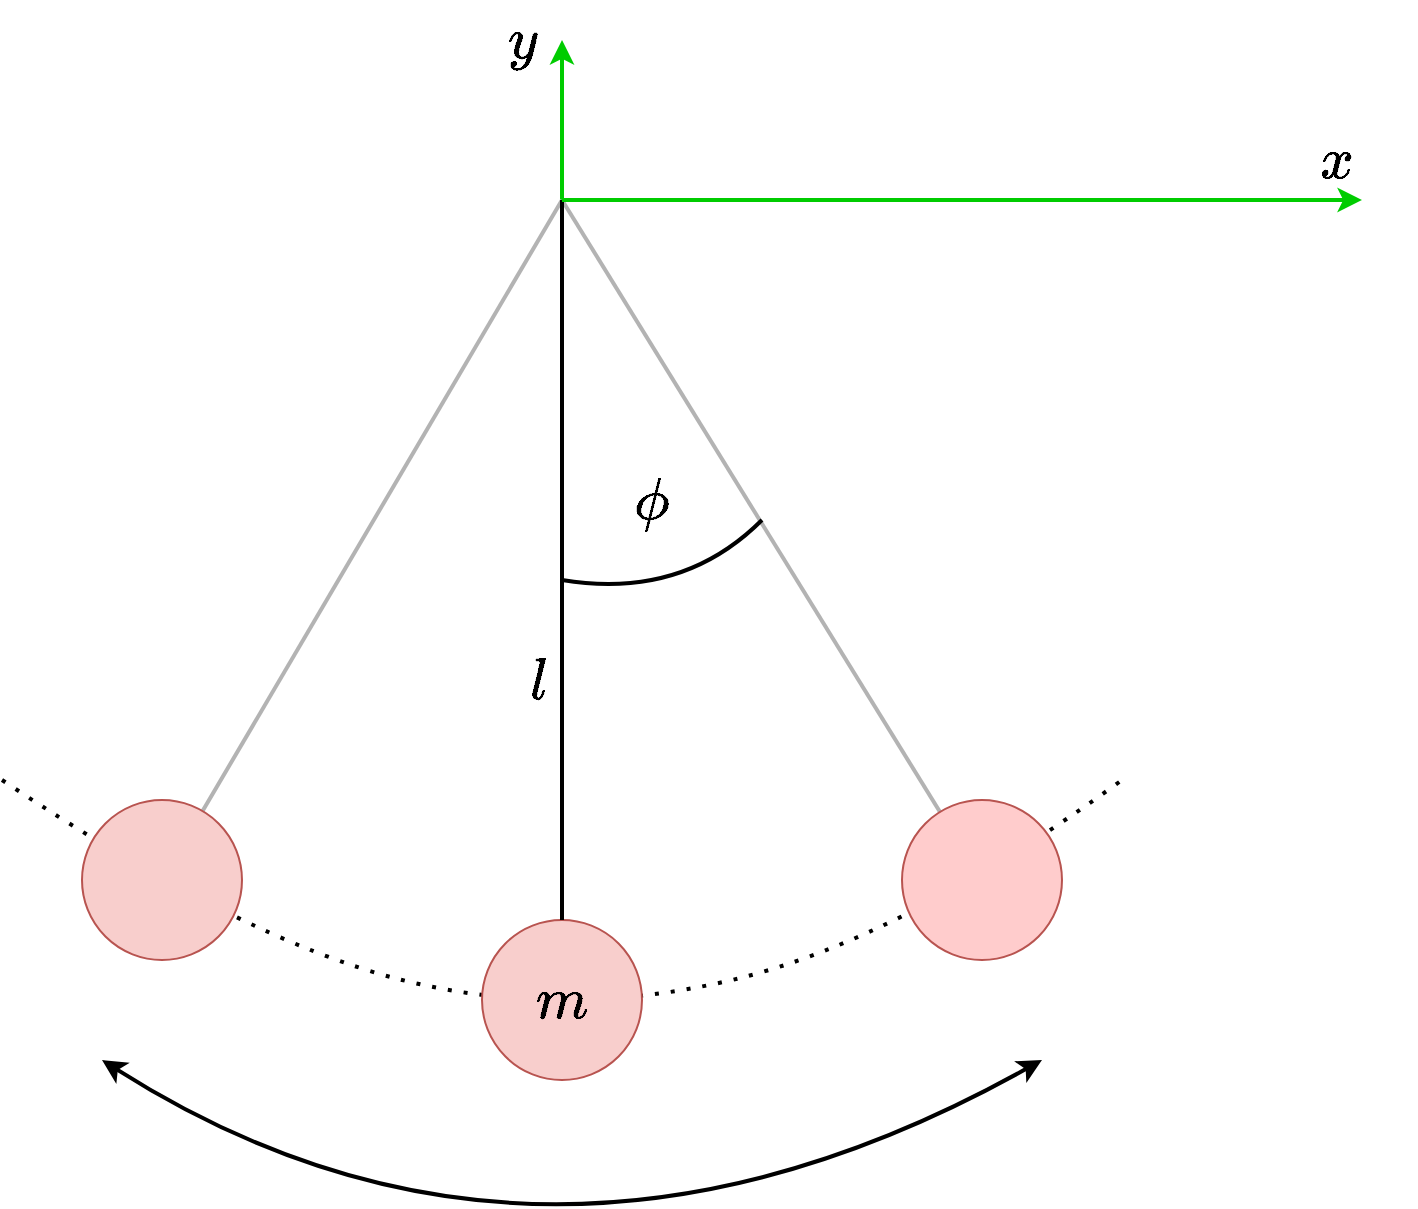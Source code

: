 <mxfile version="17.2.4" type="device"><diagram id="lgtii3MfxdSnIRE7eBLu" name="Seite-1"><mxGraphModel dx="1018" dy="679" grid="1" gridSize="10" guides="1" tooltips="1" connect="1" arrows="1" fold="1" page="1" pageScale="1" pageWidth="827" pageHeight="1169" math="1" shadow="0"><root><mxCell id="0"/><mxCell id="1" parent="0"/><mxCell id="EqRcmuIaZfqHKCSy_EXx-15" value="" style="endArrow=classic;html=1;fontSize=25;strokeColor=#00CC00;strokeWidth=2;curved=1;" edge="1" parent="1"><mxGeometry width="50" height="50" relative="1" as="geometry"><mxPoint x="400" y="120" as="sourcePoint"/><mxPoint x="400" y="40" as="targetPoint"/></mxGeometry></mxCell><mxCell id="EqRcmuIaZfqHKCSy_EXx-7" value="" style="endArrow=none;html=1;rounded=0;strokeWidth=2;strokeColor=#B3B3B3;" edge="1" parent="1"><mxGeometry width="50" height="50" relative="1" as="geometry"><mxPoint x="200" y="460" as="sourcePoint"/><mxPoint x="400" y="120" as="targetPoint"/></mxGeometry></mxCell><mxCell id="EqRcmuIaZfqHKCSy_EXx-2" value="" style="endArrow=none;html=1;rounded=0;strokeWidth=2;strokeColor=#B3B3B3;" edge="1" parent="1"><mxGeometry width="50" height="50" relative="1" as="geometry"><mxPoint x="610" y="460" as="sourcePoint"/><mxPoint x="400" y="120" as="targetPoint"/></mxGeometry></mxCell><mxCell id="EqRcmuIaZfqHKCSy_EXx-3" value="" style="endArrow=none;dashed=1;html=1;dashPattern=1 3;strokeWidth=2;curved=1;" edge="1" parent="1"><mxGeometry width="50" height="50" relative="1" as="geometry"><mxPoint x="120" y="410" as="sourcePoint"/><mxPoint x="680" y="410" as="targetPoint"/><Array as="points"><mxPoint x="240" y="490"/><mxPoint x="400" y="530"/><mxPoint x="570" y="490"/></Array></mxGeometry></mxCell><mxCell id="EqRcmuIaZfqHKCSy_EXx-4" value="" style="ellipse;whiteSpace=wrap;html=1;aspect=fixed;fillColor=#f8cecc;strokeColor=#b85450;" vertex="1" parent="1"><mxGeometry x="360" y="480" width="80" height="80" as="geometry"/></mxCell><mxCell id="EqRcmuIaZfqHKCSy_EXx-5" value="" style="ellipse;whiteSpace=wrap;html=1;aspect=fixed;fillColor=#f8cecc;strokeColor=#b85450;" vertex="1" parent="1"><mxGeometry x="160" y="420" width="80" height="80" as="geometry"/></mxCell><mxCell id="EqRcmuIaZfqHKCSy_EXx-6" value="" style="endArrow=none;html=1;rounded=0;strokeWidth=2;strokeColor=#000000;exitX=0.5;exitY=0;exitDx=0;exitDy=0;" edge="1" parent="1" source="EqRcmuIaZfqHKCSy_EXx-4"><mxGeometry width="50" height="50" relative="1" as="geometry"><mxPoint x="610" y="460" as="sourcePoint"/><mxPoint x="400" y="120" as="targetPoint"/></mxGeometry></mxCell><mxCell id="EqRcmuIaZfqHKCSy_EXx-1" value="" style="ellipse;whiteSpace=wrap;html=1;aspect=fixed;fillColor=#FFCCCC;strokeColor=#b85450;" vertex="1" parent="1"><mxGeometry x="570" y="420" width="80" height="80" as="geometry"/></mxCell><mxCell id="EqRcmuIaZfqHKCSy_EXx-8" value="" style="endArrow=classic;startArrow=classic;html=1;strokeColor=#000000;strokeWidth=2;curved=1;" edge="1" parent="1"><mxGeometry width="50" height="50" relative="1" as="geometry"><mxPoint x="170" y="550" as="sourcePoint"/><mxPoint x="640" y="550" as="targetPoint"/><Array as="points"><mxPoint x="390" y="690"/></Array></mxGeometry></mxCell><mxCell id="EqRcmuIaZfqHKCSy_EXx-9" value="" style="endArrow=none;html=1;strokeColor=#000000;strokeWidth=2;curved=1;" edge="1" parent="1"><mxGeometry width="50" height="50" relative="1" as="geometry"><mxPoint x="400" y="310" as="sourcePoint"/><mxPoint x="500" y="280" as="targetPoint"/><Array as="points"><mxPoint x="460" y="320"/></Array></mxGeometry></mxCell><mxCell id="EqRcmuIaZfqHKCSy_EXx-10" value="$$\phi$$" style="text;html=1;resizable=0;autosize=1;align=center;verticalAlign=middle;points=[];fillColor=none;strokeColor=none;rounded=0;fontSize=25;" vertex="1" parent="1"><mxGeometry x="389" y="250" width="110" height="40" as="geometry"/></mxCell><mxCell id="EqRcmuIaZfqHKCSy_EXx-11" value="$$l$$" style="text;html=1;resizable=0;autosize=1;align=center;verticalAlign=middle;points=[];fillColor=none;strokeColor=none;rounded=0;fontSize=25;" vertex="1" parent="1"><mxGeometry x="348" y="340" width="80" height="40" as="geometry"/></mxCell><mxCell id="EqRcmuIaZfqHKCSy_EXx-12" value="$$m$$" style="text;html=1;resizable=0;autosize=1;align=center;verticalAlign=middle;points=[];fillColor=none;strokeColor=none;rounded=0;fontSize=25;" vertex="1" parent="1"><mxGeometry x="355" y="500" width="90" height="40" as="geometry"/></mxCell><mxCell id="EqRcmuIaZfqHKCSy_EXx-13" value="" style="endArrow=classic;html=1;fontSize=25;strokeColor=#00CC00;strokeWidth=2;curved=1;" edge="1" parent="1"><mxGeometry width="50" height="50" relative="1" as="geometry"><mxPoint x="400" y="120" as="sourcePoint"/><mxPoint x="800" y="120" as="targetPoint"/></mxGeometry></mxCell><mxCell id="EqRcmuIaZfqHKCSy_EXx-14" value="$$x$$" style="text;html=1;resizable=0;autosize=1;align=center;verticalAlign=middle;points=[];fillColor=none;strokeColor=none;rounded=0;fontSize=25;" vertex="1" parent="1"><mxGeometry x="747" y="80" width="80" height="40" as="geometry"/></mxCell><mxCell id="EqRcmuIaZfqHKCSy_EXx-16" value="$$y$$" style="text;html=1;resizable=0;autosize=1;align=center;verticalAlign=middle;points=[];fillColor=none;strokeColor=none;rounded=0;fontSize=25;" vertex="1" parent="1"><mxGeometry x="340" y="20" width="80" height="40" as="geometry"/></mxCell></root></mxGraphModel></diagram></mxfile>